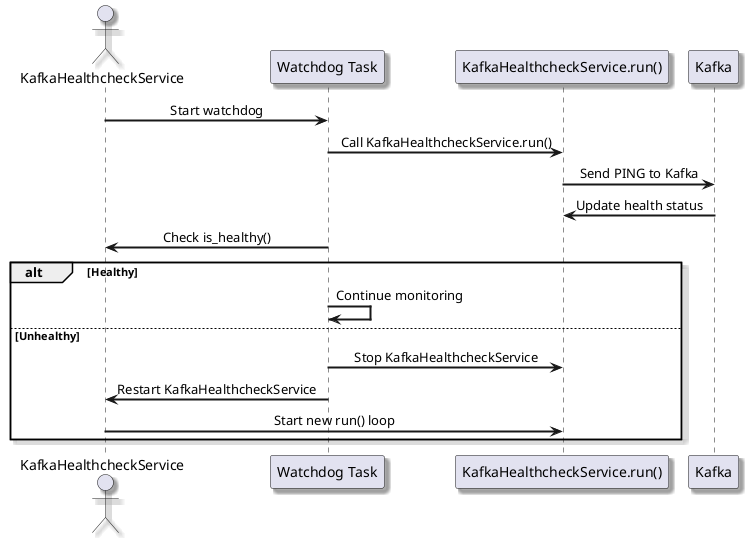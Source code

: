 @startuml

skinparam componentStyle uml2
skinparam defaultFontName Arial
skinparam defaultTextAlignment center
skinparam shadowing true
skinparam arrowThickness 2
skinparam componentBorderColor Black
skinparam queueBackgroundColor LightGray

actor "KafkaHealthcheckService" as Service
participant "Watchdog Task" as Watchdog
participant "KafkaHealthcheckService.run()" as RunMethod
participant Kafka

Service -> Watchdog: Start watchdog
Watchdog -> RunMethod: Call KafkaHealthcheckService.run()
RunMethod -> Kafka: Send PING to Kafka
Kafka -> RunMethod: Update health status

Watchdog -> Service: Check is_healthy()

alt Healthy
    Watchdog -> Watchdog: Continue monitoring
else Unhealthy
    Watchdog -> RunMethod: Stop KafkaHealthcheckService
    Watchdog -> Service: Restart KafkaHealthcheckService
    Service -> RunMethod: Start new run() loop
end

@enduml